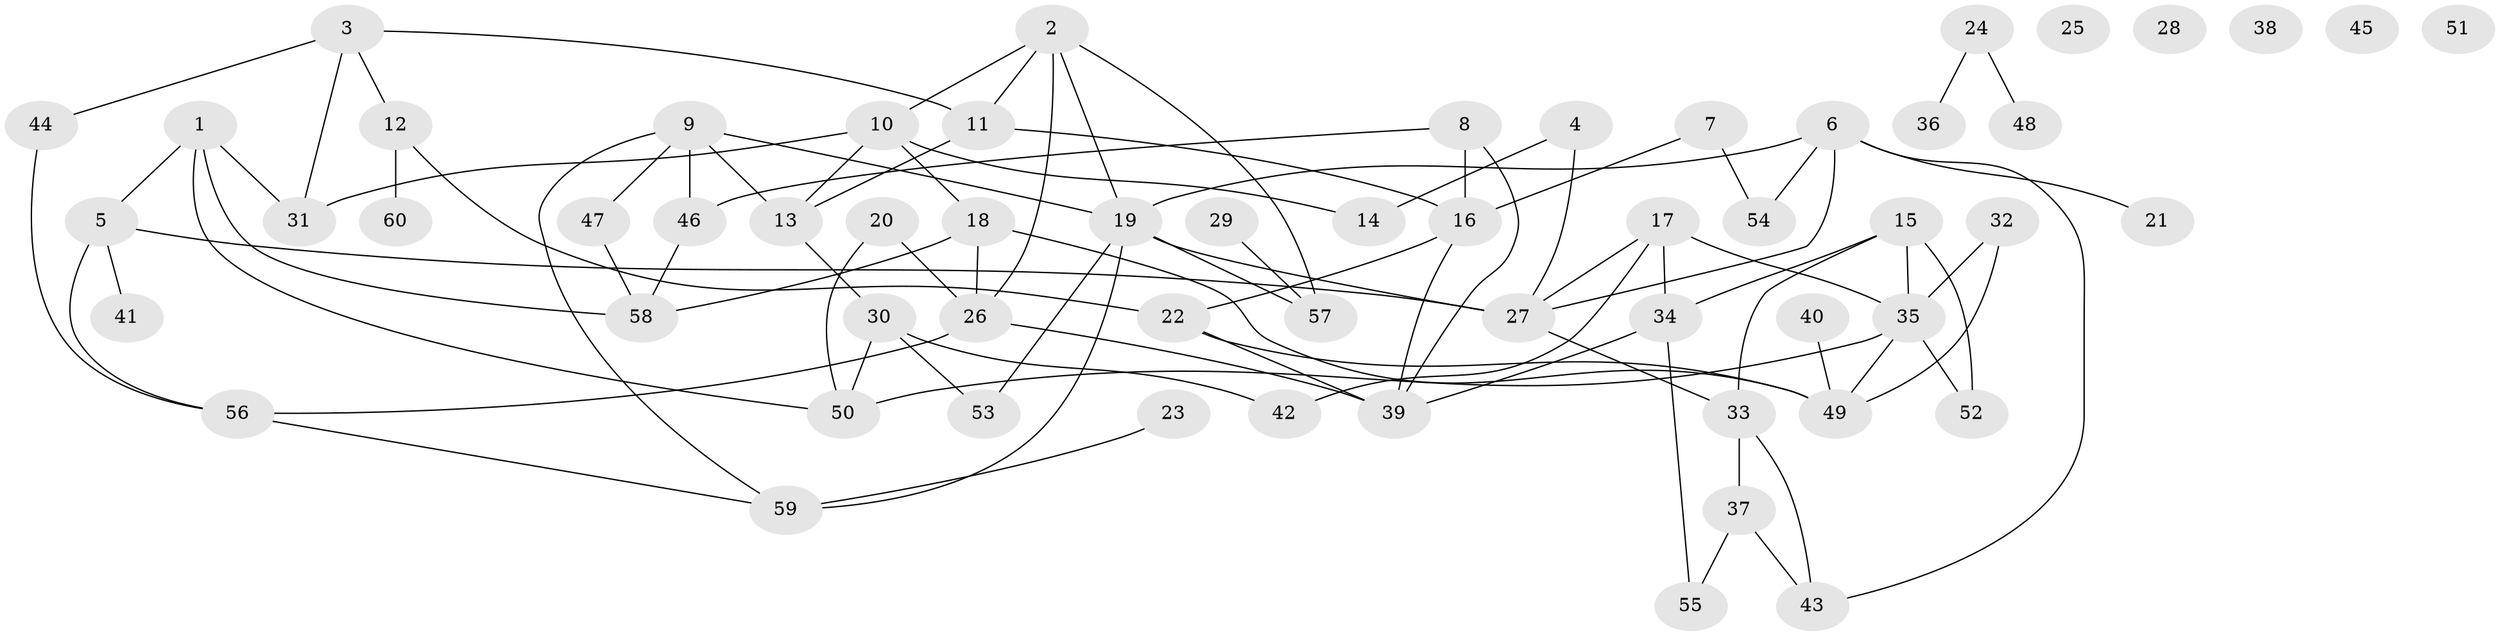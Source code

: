 // Generated by graph-tools (version 1.1) at 2025/33/03/09/25 02:33:42]
// undirected, 60 vertices, 89 edges
graph export_dot {
graph [start="1"]
  node [color=gray90,style=filled];
  1;
  2;
  3;
  4;
  5;
  6;
  7;
  8;
  9;
  10;
  11;
  12;
  13;
  14;
  15;
  16;
  17;
  18;
  19;
  20;
  21;
  22;
  23;
  24;
  25;
  26;
  27;
  28;
  29;
  30;
  31;
  32;
  33;
  34;
  35;
  36;
  37;
  38;
  39;
  40;
  41;
  42;
  43;
  44;
  45;
  46;
  47;
  48;
  49;
  50;
  51;
  52;
  53;
  54;
  55;
  56;
  57;
  58;
  59;
  60;
  1 -- 5;
  1 -- 31;
  1 -- 50;
  1 -- 58;
  2 -- 10;
  2 -- 11;
  2 -- 19;
  2 -- 26;
  2 -- 57;
  3 -- 11;
  3 -- 12;
  3 -- 31;
  3 -- 44;
  4 -- 14;
  4 -- 27;
  5 -- 27;
  5 -- 41;
  5 -- 56;
  6 -- 19;
  6 -- 21;
  6 -- 27;
  6 -- 43;
  6 -- 54;
  7 -- 16;
  7 -- 54;
  8 -- 16;
  8 -- 39;
  8 -- 46;
  9 -- 13;
  9 -- 19;
  9 -- 46;
  9 -- 47;
  9 -- 59;
  10 -- 13;
  10 -- 14;
  10 -- 18;
  10 -- 31;
  11 -- 13;
  11 -- 16;
  12 -- 22;
  12 -- 60;
  13 -- 30;
  15 -- 33;
  15 -- 34;
  15 -- 35;
  15 -- 52;
  16 -- 22;
  16 -- 39;
  17 -- 27;
  17 -- 34;
  17 -- 35;
  17 -- 42;
  18 -- 26;
  18 -- 49;
  18 -- 58;
  19 -- 27;
  19 -- 53;
  19 -- 57;
  19 -- 59;
  20 -- 26;
  20 -- 50;
  22 -- 39;
  22 -- 49;
  23 -- 59;
  24 -- 36;
  24 -- 48;
  26 -- 39;
  26 -- 56;
  27 -- 33;
  29 -- 57;
  30 -- 42;
  30 -- 50;
  30 -- 53;
  32 -- 35;
  32 -- 49;
  33 -- 37;
  33 -- 43;
  34 -- 39;
  34 -- 55;
  35 -- 49;
  35 -- 50;
  35 -- 52;
  37 -- 43;
  37 -- 55;
  40 -- 49;
  44 -- 56;
  46 -- 58;
  47 -- 58;
  56 -- 59;
}
